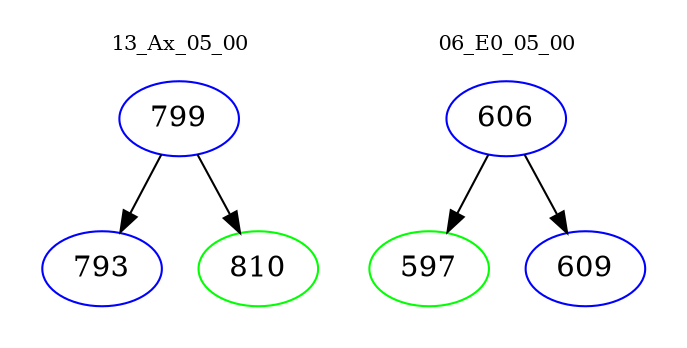 digraph{
subgraph cluster_0 {
color = white
label = "13_Ax_05_00";
fontsize=10;
T0_799 [label="799", color="blue"]
T0_799 -> T0_793 [color="black"]
T0_793 [label="793", color="blue"]
T0_799 -> T0_810 [color="black"]
T0_810 [label="810", color="green"]
}
subgraph cluster_1 {
color = white
label = "06_E0_05_00";
fontsize=10;
T1_606 [label="606", color="blue"]
T1_606 -> T1_597 [color="black"]
T1_597 [label="597", color="green"]
T1_606 -> T1_609 [color="black"]
T1_609 [label="609", color="blue"]
}
}
